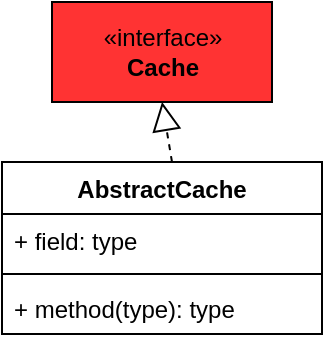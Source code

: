 <mxfile version="13.9.8" type="device"><diagram id="PtJB0xmLUBTF88GFn8c9" name="cache"><mxGraphModel dx="1186" dy="598" grid="1" gridSize="10" guides="1" tooltips="1" connect="1" arrows="1" fold="1" page="1" pageScale="1" pageWidth="33000" pageHeight="46810" math="0" shadow="0"><root><mxCell id="0"/><mxCell id="1" parent="0"/><mxCell id="egpTHyM_l7TY-0SbEZOm-1" value="«interface»&lt;br&gt;&lt;b&gt;Cache&lt;/b&gt;" style="html=1;fillColor=#FF3333;" vertex="1" parent="1"><mxGeometry x="580" y="160" width="110" height="50" as="geometry"/></mxCell><mxCell id="egpTHyM_l7TY-0SbEZOm-2" value="AbstractCache" style="swimlane;fontStyle=1;align=center;verticalAlign=top;childLayout=stackLayout;horizontal=1;startSize=26;horizontalStack=0;resizeParent=1;resizeParentMax=0;resizeLast=0;collapsible=1;marginBottom=0;" vertex="1" parent="1"><mxGeometry x="555" y="240" width="160" height="86" as="geometry"/></mxCell><mxCell id="egpTHyM_l7TY-0SbEZOm-6" value="" style="endArrow=block;dashed=1;endFill=0;endSize=12;html=1;entryX=0.5;entryY=1;entryDx=0;entryDy=0;" edge="1" parent="egpTHyM_l7TY-0SbEZOm-2" target="egpTHyM_l7TY-0SbEZOm-1"><mxGeometry width="160" relative="1" as="geometry"><mxPoint x="85" as="sourcePoint"/><mxPoint x="245" as="targetPoint"/></mxGeometry></mxCell><mxCell id="egpTHyM_l7TY-0SbEZOm-3" value="+ field: type" style="text;strokeColor=none;fillColor=none;align=left;verticalAlign=top;spacingLeft=4;spacingRight=4;overflow=hidden;rotatable=0;points=[[0,0.5],[1,0.5]];portConstraint=eastwest;" vertex="1" parent="egpTHyM_l7TY-0SbEZOm-2"><mxGeometry y="26" width="160" height="26" as="geometry"/></mxCell><mxCell id="egpTHyM_l7TY-0SbEZOm-4" value="" style="line;strokeWidth=1;fillColor=none;align=left;verticalAlign=middle;spacingTop=-1;spacingLeft=3;spacingRight=3;rotatable=0;labelPosition=right;points=[];portConstraint=eastwest;" vertex="1" parent="egpTHyM_l7TY-0SbEZOm-2"><mxGeometry y="52" width="160" height="8" as="geometry"/></mxCell><mxCell id="egpTHyM_l7TY-0SbEZOm-5" value="+ method(type): type" style="text;strokeColor=none;fillColor=none;align=left;verticalAlign=top;spacingLeft=4;spacingRight=4;overflow=hidden;rotatable=0;points=[[0,0.5],[1,0.5]];portConstraint=eastwest;" vertex="1" parent="egpTHyM_l7TY-0SbEZOm-2"><mxGeometry y="60" width="160" height="26" as="geometry"/></mxCell></root></mxGraphModel></diagram></mxfile>